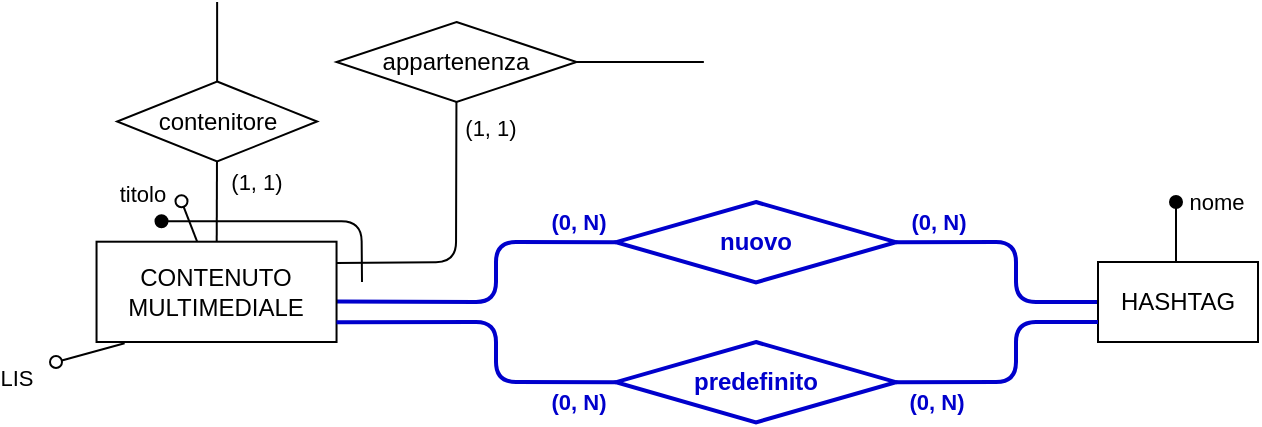 <mxfile scale="1" border="20">
    <diagram id="4_nfnfdhDg5d41BVBWpk" name="Page-1">
        <mxGraphModel dx="3128" dy="2200" grid="1" gridSize="10" guides="1" tooltips="1" connect="1" arrows="1" fold="1" page="1" pageScale="1" pageWidth="1169" pageHeight="827" background="#ffffff" math="0" shadow="0">
            <root>
                <mxCell id="0"/>
                <mxCell id="1" parent="0"/>
                <mxCell id="1495" value="" style="edgeStyle=none;shape=connector;rounded=1;fillStyle=auto;html=1;labelBackgroundColor=default;strokeColor=default;strokeWidth=1;fontFamily=Helvetica;fontSize=11;fontColor=default;endArrow=none;startSize=6;endSize=6;fillColor=#000000;entryX=0.5;entryY=0;entryDx=0;entryDy=0;exitX=0.5;exitY=1;exitDx=0;exitDy=0;" parent="1" target="1497" edge="1">
                    <mxGeometry relative="1" as="geometry">
                        <mxPoint x="-2169.44" y="-1590" as="sourcePoint"/>
                        <mxPoint x="-2168.09" y="-1530" as="targetPoint"/>
                    </mxGeometry>
                </mxCell>
                <mxCell id="1530" value="(1, 1)" style="edgeStyle=none;html=1;endArrow=none;endFill=0;" parent="1" source="1497" target="1524" edge="1">
                    <mxGeometry x="-0.478" y="20" relative="1" as="geometry">
                        <mxPoint as="offset"/>
                    </mxGeometry>
                </mxCell>
                <mxCell id="1497" value="contenitore" style="rhombus;whiteSpace=wrap;html=1;" parent="1" vertex="1">
                    <mxGeometry x="-2219.44" y="-1550.24" width="100" height="40" as="geometry"/>
                </mxCell>
                <mxCell id="1545" style="edgeStyle=none;html=1;exitX=0.997;exitY=0.212;exitDx=0;exitDy=0;endArrow=none;endFill=0;exitPerimeter=0;" parent="1" source="1524" target="1534" edge="1">
                    <mxGeometry relative="1" as="geometry">
                        <mxPoint x="-2029.54" y="-1489.72" as="targetPoint"/>
                        <Array as="points">
                            <mxPoint x="-2050" y="-1460"/>
                        </Array>
                    </mxGeometry>
                </mxCell>
                <mxCell id="1546" style="edgeStyle=none;html=1;exitX=1.001;exitY=0.597;exitDx=0;exitDy=0;endArrow=none;endFill=0;entryX=0;entryY=0.5;entryDx=0;entryDy=0;exitPerimeter=0;strokeWidth=2;strokeColor=#0000CC;" parent="1" source="1524" target="1541" edge="1">
                    <mxGeometry relative="1" as="geometry">
                        <Array as="points">
                            <mxPoint x="-2030" y="-1440"/>
                            <mxPoint x="-2030" y="-1470"/>
                        </Array>
                    </mxGeometry>
                </mxCell>
                <mxCell id="1524" value="CONTENUTO&lt;br&gt;MULTIMEDIALE" style="rounded=0;whiteSpace=wrap;html=1;" parent="1" vertex="1">
                    <mxGeometry x="-2229.73" y="-1470.15" width="120" height="50.15" as="geometry"/>
                </mxCell>
                <mxCell id="1525" value="" style="endArrow=oval;html=1;fillStyle=auto;strokeWidth=1;startSize=6;endSize=6;fillColor=#000000;startArrow=none;startFill=0;endFill=0;" parent="1" source="1524" edge="1">
                    <mxGeometry width="50" height="50" relative="1" as="geometry">
                        <mxPoint x="-2143.19" y="-1493.713" as="sourcePoint"/>
                        <mxPoint x="-2187.25" y="-1490.37" as="targetPoint"/>
                    </mxGeometry>
                </mxCell>
                <mxCell id="1526" value="titolo" style="edgeLabel;html=1;align=center;verticalAlign=middle;resizable=0;points=[];" parent="1525" vertex="1" connectable="0">
                    <mxGeometry x="0.479" y="1" relative="1" as="geometry">
                        <mxPoint x="-21" y="-10" as="offset"/>
                    </mxGeometry>
                </mxCell>
                <mxCell id="1527" value="" style="endArrow=oval;html=1;fillStyle=auto;strokeWidth=1;startSize=6;endSize=6;fillColor=#000000;startArrow=none;startFill=0;endFill=0;exitX=0.117;exitY=1.013;exitDx=0;exitDy=0;exitPerimeter=0;" parent="1" source="1524" edge="1">
                    <mxGeometry width="50" height="50" relative="1" as="geometry">
                        <mxPoint x="-2212.022" y="-1399.15" as="sourcePoint"/>
                        <mxPoint x="-2250" y="-1410" as="targetPoint"/>
                    </mxGeometry>
                </mxCell>
                <mxCell id="1528" value="LIS" style="edgeLabel;html=1;align=center;verticalAlign=middle;resizable=0;points=[];" parent="1527" vertex="1" connectable="0">
                    <mxGeometry x="0.479" y="1" relative="1" as="geometry">
                        <mxPoint x="-29" y="9" as="offset"/>
                    </mxGeometry>
                </mxCell>
                <mxCell id="1529" value="" style="endArrow=oval;html=1;fillStyle=auto;strokeWidth=1;startSize=6;endSize=6;fillColor=#000000;startArrow=none;startFill=0;endFill=1;" parent="1" edge="1">
                    <mxGeometry width="50" height="50" relative="1" as="geometry">
                        <mxPoint x="-2097" y="-1450" as="sourcePoint"/>
                        <mxPoint x="-2197.25" y="-1480.37" as="targetPoint"/>
                        <Array as="points">
                            <mxPoint x="-2097.25" y="-1480.37"/>
                        </Array>
                    </mxGeometry>
                </mxCell>
                <mxCell id="1531" value="" style="edgeStyle=none;shape=connector;rounded=1;fillStyle=auto;html=1;labelBackgroundColor=default;strokeColor=default;strokeWidth=1;fontFamily=Helvetica;fontSize=11;fontColor=default;endArrow=none;endFill=0;startSize=6;endSize=6;fillColor=#000000;exitX=1;exitY=0.5;exitDx=0;exitDy=0;entryX=0;entryY=0.5;entryDx=0;entryDy=0;" parent="1" source="1534" edge="1">
                    <mxGeometry relative="1" as="geometry">
                        <mxPoint x="-1926.07" y="-1560" as="targetPoint"/>
                    </mxGeometry>
                </mxCell>
                <mxCell id="1533" value="(1, 1)" style="edgeLabel;html=1;align=center;verticalAlign=middle;resizable=0;points=[];" parent="1" vertex="1" connectable="0">
                    <mxGeometry x="-2029.996" y="-1498.001" as="geometry">
                        <mxPoint x="-3" y="-29" as="offset"/>
                    </mxGeometry>
                </mxCell>
                <mxCell id="1534" value="appartenenza" style="rhombus;whiteSpace=wrap;html=1;" parent="1" vertex="1">
                    <mxGeometry x="-2109.73" y="-1580" width="120" height="40" as="geometry"/>
                </mxCell>
                <mxCell id="1538" value="" style="edgeStyle=none;shape=connector;rounded=1;fillStyle=auto;html=1;labelBackgroundColor=default;strokeColor=#0000CC;strokeWidth=2;fontFamily=Helvetica;fontSize=11;fontColor=default;endArrow=none;endFill=0;startSize=6;endSize=6;fillColor=#000000;exitX=1;exitY=0.5;exitDx=0;exitDy=0;entryX=0;entryY=0.5;entryDx=0;entryDy=0;" parent="1" source="1541" target="1542" edge="1">
                    <mxGeometry relative="1" as="geometry">
                        <mxPoint x="-1808.59" y="-1452.03" as="sourcePoint"/>
                        <mxPoint x="-1750.01" y="-1417.72" as="targetPoint"/>
                        <Array as="points">
                            <mxPoint x="-1770" y="-1470"/>
                            <mxPoint x="-1770" y="-1440"/>
                        </Array>
                    </mxGeometry>
                </mxCell>
                <mxCell id="1539" value="&lt;font color=&quot;#0000cc&quot;&gt;&lt;b&gt;(0, N)&lt;/b&gt;&lt;/font&gt;" style="edgeLabel;html=1;align=center;verticalAlign=middle;resizable=0;points=[];fontSize=11;fontFamily=Helvetica;fontColor=default;" parent="1538" vertex="1" connectable="0">
                    <mxGeometry x="0.426" y="1" relative="1" as="geometry">
                        <mxPoint x="-43" y="-39" as="offset"/>
                    </mxGeometry>
                </mxCell>
                <mxCell id="1540" value="&lt;font color=&quot;#0000cc&quot;&gt;&lt;b&gt;(0, N)&lt;/b&gt;&lt;/font&gt;" style="edgeLabel;html=1;align=center;verticalAlign=middle;resizable=0;points=[];" parent="1" vertex="1" connectable="0">
                    <mxGeometry x="-1989.726" y="-1480.001" as="geometry">
                        <mxPoint as="offset"/>
                    </mxGeometry>
                </mxCell>
                <mxCell id="1541" value="&lt;font style=&quot;font-size: 12px;&quot; color=&quot;#0000cc&quot;&gt;&lt;b&gt;nuovo&lt;/b&gt;&lt;/font&gt;" style="rhombus;whiteSpace=wrap;html=1;strokeColor=#0000CC;strokeWidth=2;" parent="1" vertex="1">
                    <mxGeometry x="-1970" y="-1490" width="140" height="40.2" as="geometry"/>
                </mxCell>
                <mxCell id="1542" value="HASHTAG" style="rounded=0;whiteSpace=wrap;html=1;" parent="1" vertex="1">
                    <mxGeometry x="-1729" y="-1460.0" width="80" height="40" as="geometry"/>
                </mxCell>
                <mxCell id="1543" value="" style="endArrow=oval;html=1;fillStyle=auto;strokeWidth=1;startSize=6;endSize=6;fillColor=#000000;startArrow=none;startFill=0;endFill=1;" parent="1" edge="1">
                    <mxGeometry width="50" height="50" relative="1" as="geometry">
                        <mxPoint x="-1690" y="-1460" as="sourcePoint"/>
                        <mxPoint x="-1690" y="-1490" as="targetPoint"/>
                        <Array as="points"/>
                    </mxGeometry>
                </mxCell>
                <mxCell id="1544" value="nome" style="edgeLabel;html=1;align=center;verticalAlign=middle;resizable=0;points=[];" parent="1543" vertex="1" connectable="0">
                    <mxGeometry x="0.479" y="1" relative="1" as="geometry">
                        <mxPoint x="21" y="-8" as="offset"/>
                    </mxGeometry>
                </mxCell>
                <mxCell id="1915" value="&lt;font color=&quot;#0000cc&quot;&gt;&lt;b&gt;(0, N)&lt;/b&gt;&lt;/font&gt;" style="edgeLabel;html=1;align=center;verticalAlign=middle;resizable=0;points=[];fontSize=11;fontFamily=Helvetica;fontColor=default;" parent="1" vertex="1" connectable="0">
                    <mxGeometry x="-1810.004" y="-1390" as="geometry"/>
                </mxCell>
                <mxCell id="1916" value="&lt;font color=&quot;#0000cc&quot;&gt;&lt;b&gt;(0, N)&lt;/b&gt;&lt;/font&gt;" style="edgeLabel;html=1;align=center;verticalAlign=middle;resizable=0;points=[];" parent="1" vertex="1" connectable="0">
                    <mxGeometry x="-1989.726" y="-1390.001" as="geometry"/>
                </mxCell>
                <mxCell id="1917" value="&lt;font style=&quot;font-size: 12px;&quot; color=&quot;#0000cc&quot;&gt;&lt;b&gt;predefinito&lt;/b&gt;&lt;/font&gt;" style="rhombus;whiteSpace=wrap;html=1;strokeColor=#0000CC;strokeWidth=2;" parent="1" vertex="1">
                    <mxGeometry x="-1970" y="-1420.0" width="140" height="40.2" as="geometry"/>
                </mxCell>
                <mxCell id="1918" style="edgeStyle=none;html=1;endArrow=none;endFill=0;entryX=0;entryY=0.5;entryDx=0;entryDy=0;exitX=1;exitY=0.803;exitDx=0;exitDy=0;exitPerimeter=0;strokeWidth=2;strokeColor=#0000CC;" parent="1" source="1524" target="1917" edge="1">
                    <mxGeometry relative="1" as="geometry">
                        <Array as="points">
                            <mxPoint x="-2030" y="-1430"/>
                            <mxPoint x="-2030" y="-1400"/>
                        </Array>
                        <mxPoint x="-2109.54" y="-1429.72" as="sourcePoint"/>
                        <mxPoint x="-1975.289" y="-1429.896" as="targetPoint"/>
                    </mxGeometry>
                </mxCell>
                <mxCell id="1919" value="" style="edgeStyle=none;shape=connector;rounded=1;fillStyle=auto;html=1;labelBackgroundColor=default;strokeColor=#0000CC;strokeWidth=2;fontFamily=Helvetica;fontSize=11;fontColor=default;endArrow=none;endFill=0;startSize=6;endSize=6;fillColor=#000000;exitX=1;exitY=0.5;exitDx=0;exitDy=0;entryX=0;entryY=0.75;entryDx=0;entryDy=0;" parent="1" source="1917" target="1542" edge="1">
                    <mxGeometry relative="1" as="geometry">
                        <mxPoint x="-1804.47" y="-1399.9" as="sourcePoint"/>
                        <mxPoint x="-1729" y="-1380.0" as="targetPoint"/>
                        <Array as="points">
                            <mxPoint x="-1770" y="-1400"/>
                            <mxPoint x="-1770" y="-1430"/>
                        </Array>
                    </mxGeometry>
                </mxCell>
            </root>
        </mxGraphModel>
    </diagram>
</mxfile>